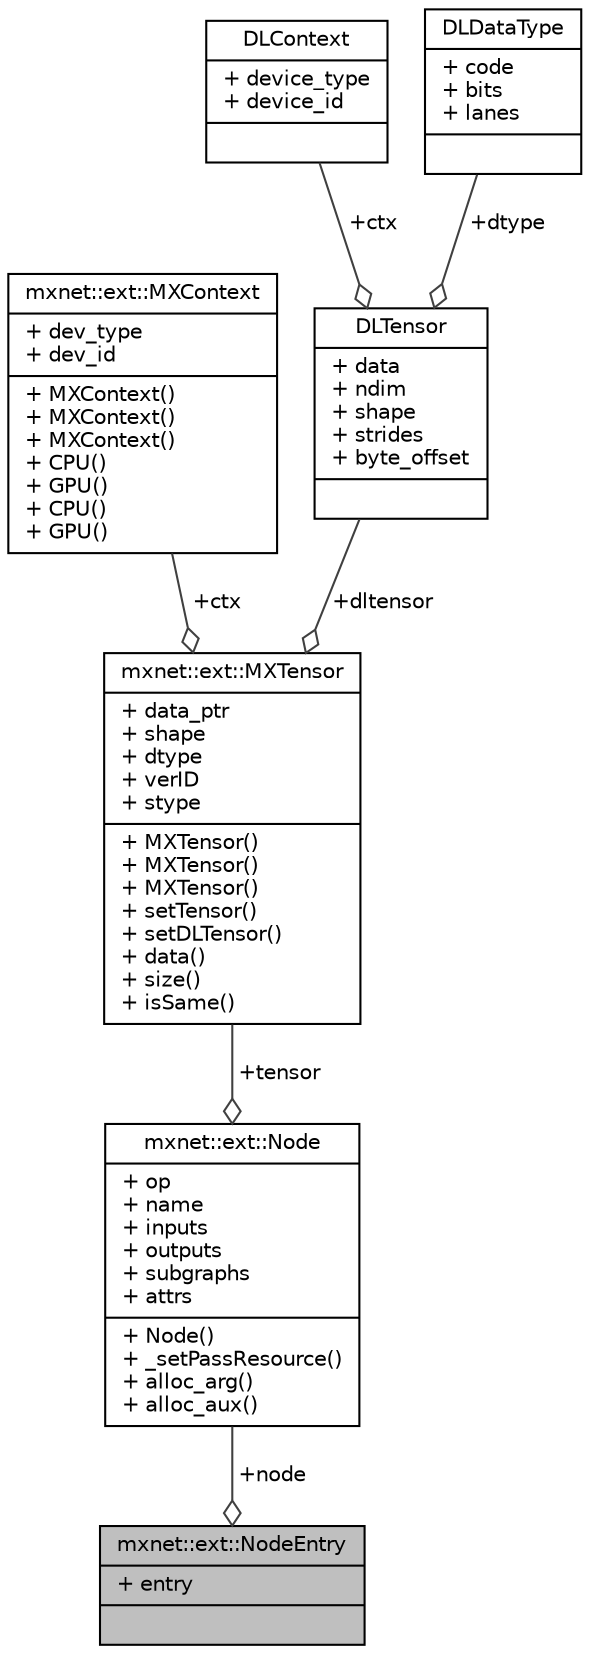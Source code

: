 digraph "mxnet::ext::NodeEntry"
{
 // LATEX_PDF_SIZE
  edge [fontname="Helvetica",fontsize="10",labelfontname="Helvetica",labelfontsize="10"];
  node [fontname="Helvetica",fontsize="10",shape=record];
  Node1 [label="{mxnet::ext::NodeEntry\n|+ entry\l|}",height=0.2,width=0.4,color="black", fillcolor="grey75", style="filled", fontcolor="black",tooltip=" "];
  Node2 -> Node1 [color="grey25",fontsize="10",style="solid",label=" +node" ,arrowhead="odiamond",fontname="Helvetica"];
  Node2 [label="{mxnet::ext::Node\n|+ op\l+ name\l+ inputs\l+ outputs\l+ subgraphs\l+ attrs\l|+ Node()\l+ _setPassResource()\l+ alloc_arg()\l+ alloc_aux()\l}",height=0.2,width=0.4,color="black", fillcolor="white", style="filled",URL="$classmxnet_1_1ext_1_1Node.html",tooltip=" "];
  Node3 -> Node2 [color="grey25",fontsize="10",style="solid",label=" +tensor" ,arrowhead="odiamond",fontname="Helvetica"];
  Node3 [label="{mxnet::ext::MXTensor\n|+ data_ptr\l+ shape\l+ dtype\l+ verID\l+ stype\l|+ MXTensor()\l+ MXTensor()\l+ MXTensor()\l+ setTensor()\l+ setDLTensor()\l+ data()\l+ size()\l+ isSame()\l}",height=0.2,width=0.4,color="black", fillcolor="white", style="filled",URL="$structmxnet_1_1ext_1_1MXTensor.html",tooltip="Tensor data structure used by custom operator."];
  Node4 -> Node3 [color="grey25",fontsize="10",style="solid",label=" +ctx" ,arrowhead="odiamond",fontname="Helvetica"];
  Node4 [label="{mxnet::ext::MXContext\n|+ dev_type\l+ dev_id\l|+ MXContext()\l+ MXContext()\l+ MXContext()\l+ CPU()\l+ GPU()\l+ CPU()\l+ GPU()\l}",height=0.2,width=0.4,color="black", fillcolor="white", style="filled",URL="$structmxnet_1_1ext_1_1MXContext.html",tooltip="Context info passing from MXNet OpContext dev_type is string repr of supported context,..."];
  Node5 -> Node3 [color="grey25",fontsize="10",style="solid",label=" +dltensor" ,arrowhead="odiamond",fontname="Helvetica"];
  Node5 [label="{DLTensor\n|+ data\l+ ndim\l+ shape\l+ strides\l+ byte_offset\l|}",height=0.2,width=0.4,color="black", fillcolor="white", style="filled",URL="$structDLTensor.html",tooltip="Plain C Tensor object, does not manage memory."];
  Node6 -> Node5 [color="grey25",fontsize="10",style="solid",label=" +ctx" ,arrowhead="odiamond",fontname="Helvetica"];
  Node6 [label="{DLContext\n|+ device_type\l+ device_id\l|}",height=0.2,width=0.4,color="black", fillcolor="white", style="filled",URL="$structDLContext.html",tooltip="A Device context for Tensor and operator."];
  Node7 -> Node5 [color="grey25",fontsize="10",style="solid",label=" +dtype" ,arrowhead="odiamond",fontname="Helvetica"];
  Node7 [label="{DLDataType\n|+ code\l+ bits\l+ lanes\l|}",height=0.2,width=0.4,color="black", fillcolor="white", style="filled",URL="$structDLDataType.html",tooltip="The data type the tensor can hold."];
}
